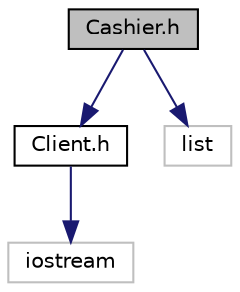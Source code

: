 digraph "Cashier.h"
{
 // LATEX_PDF_SIZE
  edge [fontname="Helvetica",fontsize="10",labelfontname="Helvetica",labelfontsize="10"];
  node [fontname="Helvetica",fontsize="10",shape=record];
  Node1 [label="Cashier.h",height=0.2,width=0.4,color="black", fillcolor="grey75", style="filled", fontcolor="black",tooltip="Classe Cashier."];
  Node1 -> Node2 [color="midnightblue",fontsize="10",style="solid",fontname="Helvetica"];
  Node2 [label="Client.h",height=0.2,width=0.4,color="black", fillcolor="white", style="filled",URL="$_client_8h.html",tooltip="Classe Client."];
  Node2 -> Node3 [color="midnightblue",fontsize="10",style="solid",fontname="Helvetica"];
  Node3 [label="iostream",height=0.2,width=0.4,color="grey75", fillcolor="white", style="filled",tooltip=" "];
  Node1 -> Node4 [color="midnightblue",fontsize="10",style="solid",fontname="Helvetica"];
  Node4 [label="list",height=0.2,width=0.4,color="grey75", fillcolor="white", style="filled",tooltip=" "];
}
